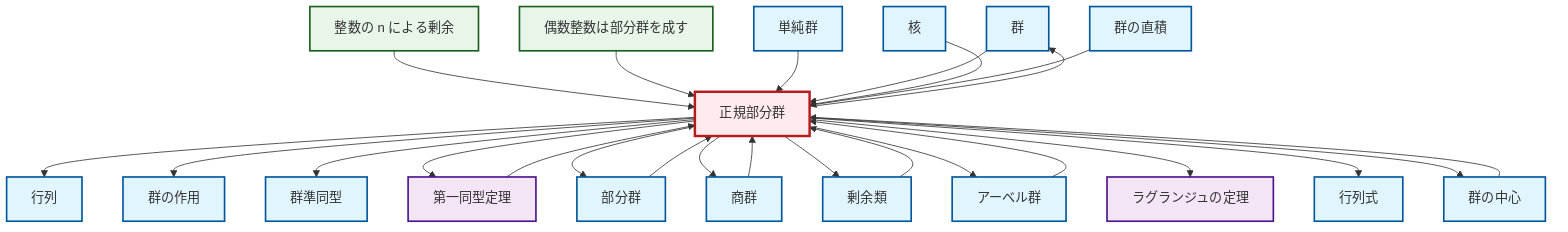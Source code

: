 graph TD
    classDef definition fill:#e1f5fe,stroke:#01579b,stroke-width:2px
    classDef theorem fill:#f3e5f5,stroke:#4a148c,stroke-width:2px
    classDef axiom fill:#fff3e0,stroke:#e65100,stroke-width:2px
    classDef example fill:#e8f5e9,stroke:#1b5e20,stroke-width:2px
    classDef current fill:#ffebee,stroke:#b71c1c,stroke-width:3px
    def-group["群"]:::definition
    def-abelian-group["アーベル群"]:::definition
    def-determinant["行列式"]:::definition
    def-simple-group["単純群"]:::definition
    def-direct-product["群の直積"]:::definition
    def-homomorphism["群準同型"]:::definition
    thm-first-isomorphism["第一同型定理"]:::theorem
    ex-quotient-integers-mod-n["整数の n による剰余"]:::example
    def-kernel["核"]:::definition
    def-matrix["行列"]:::definition
    ex-even-integers-subgroup["偶数整数は部分群を成す"]:::example
    def-subgroup["部分群"]:::definition
    def-quotient-group["商群"]:::definition
    def-coset["剰余類"]:::definition
    def-group-action["群の作用"]:::definition
    thm-lagrange["ラグランジュの定理"]:::theorem
    def-normal-subgroup["正規部分群"]:::definition
    def-center-of-group["群の中心"]:::definition
    ex-quotient-integers-mod-n --> def-normal-subgroup
    def-normal-subgroup --> def-matrix
    def-coset --> def-normal-subgroup
    def-center-of-group --> def-normal-subgroup
    ex-even-integers-subgroup --> def-normal-subgroup
    def-abelian-group --> def-normal-subgroup
    def-normal-subgroup --> def-group-action
    def-quotient-group --> def-normal-subgroup
    def-simple-group --> def-normal-subgroup
    def-normal-subgroup --> def-group
    def-normal-subgroup --> def-homomorphism
    def-group --> def-normal-subgroup
    def-subgroup --> def-normal-subgroup
    def-kernel --> def-normal-subgroup
    def-normal-subgroup --> thm-first-isomorphism
    def-normal-subgroup --> def-subgroup
    def-normal-subgroup --> def-quotient-group
    thm-first-isomorphism --> def-normal-subgroup
    def-normal-subgroup --> def-coset
    def-normal-subgroup --> def-abelian-group
    def-normal-subgroup --> thm-lagrange
    def-direct-product --> def-normal-subgroup
    def-normal-subgroup --> def-determinant
    def-normal-subgroup --> def-center-of-group
    class def-normal-subgroup current